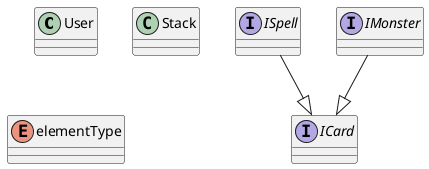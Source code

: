 @startuml

class User{

}

class Stack{

}

enum elementType{

}

interface ICard{

}

interface ISpell{

}
ISpell --|> ICard

interface IMonster{

}
IMonster --|> ICard

@enduml
